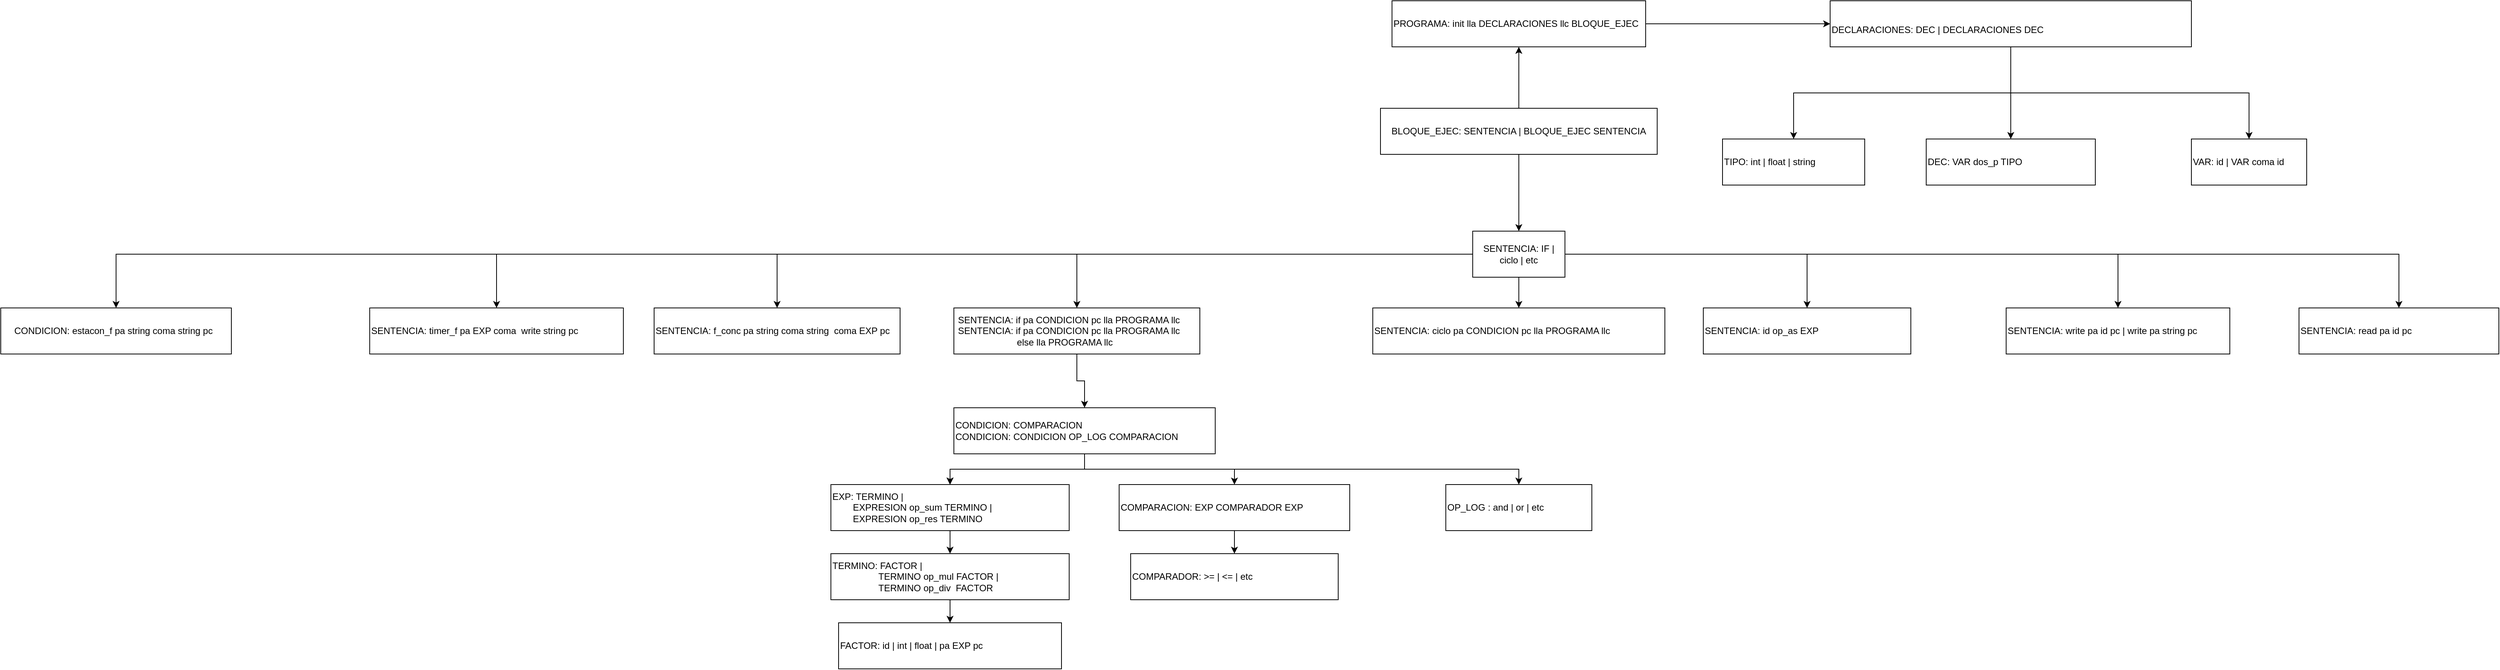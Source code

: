 <mxfile version="21.7.4" type="device">
  <diagram name="Page-1" id="NvYsgmHuKh8rIyeqC3Zi">
    <mxGraphModel dx="3798" dy="1180" grid="1" gridSize="10" guides="1" tooltips="1" connect="1" arrows="1" fold="1" page="1" pageScale="1" pageWidth="850" pageHeight="1100" math="0" shadow="0">
      <root>
        <mxCell id="0" />
        <mxCell id="1" parent="0" />
        <mxCell id="RY-IQyuG8uCWhhPZZtuC-4" value="" style="edgeStyle=orthogonalEdgeStyle;rounded=0;orthogonalLoop=1;jettySize=auto;html=1;exitX=0.5;exitY=1;exitDx=0;exitDy=0;" edge="1" parent="1" source="RY-IQyuG8uCWhhPZZtuC-1" target="RY-IQyuG8uCWhhPZZtuC-3">
          <mxGeometry relative="1" as="geometry" />
        </mxCell>
        <mxCell id="RY-IQyuG8uCWhhPZZtuC-49" value="" style="edgeStyle=orthogonalEdgeStyle;rounded=0;orthogonalLoop=1;jettySize=auto;html=1;" edge="1" parent="1" source="RY-IQyuG8uCWhhPZZtuC-1" target="RY-IQyuG8uCWhhPZZtuC-48">
          <mxGeometry relative="1" as="geometry" />
        </mxCell>
        <mxCell id="RY-IQyuG8uCWhhPZZtuC-1" value="BLOQUE_EJEC: SENTENCIA | BLOQUE_EJEC SENTENCIA" style="rounded=0;whiteSpace=wrap;html=1;" vertex="1" parent="1">
          <mxGeometry x="585" y="270" width="360" height="60" as="geometry" />
        </mxCell>
        <mxCell id="RY-IQyuG8uCWhhPZZtuC-6" value="" style="edgeStyle=orthogonalEdgeStyle;rounded=0;orthogonalLoop=1;jettySize=auto;html=1;entryX=0.5;entryY=0;entryDx=0;entryDy=0;" edge="1" parent="1" source="RY-IQyuG8uCWhhPZZtuC-3" target="RY-IQyuG8uCWhhPZZtuC-7">
          <mxGeometry relative="1" as="geometry">
            <mxPoint x="240.0" y="610" as="targetPoint" />
          </mxGeometry>
        </mxCell>
        <mxCell id="RY-IQyuG8uCWhhPZZtuC-34" style="edgeStyle=orthogonalEdgeStyle;rounded=0;orthogonalLoop=1;jettySize=auto;html=1;entryX=0.5;entryY=0;entryDx=0;entryDy=0;" edge="1" parent="1" source="RY-IQyuG8uCWhhPZZtuC-3" target="RY-IQyuG8uCWhhPZZtuC-30">
          <mxGeometry relative="1" as="geometry" />
        </mxCell>
        <mxCell id="RY-IQyuG8uCWhhPZZtuC-41" value="" style="edgeStyle=orthogonalEdgeStyle;rounded=0;orthogonalLoop=1;jettySize=auto;html=1;" edge="1" parent="1" source="RY-IQyuG8uCWhhPZZtuC-3" target="RY-IQyuG8uCWhhPZZtuC-40">
          <mxGeometry relative="1" as="geometry" />
        </mxCell>
        <mxCell id="RY-IQyuG8uCWhhPZZtuC-43" value="" style="edgeStyle=orthogonalEdgeStyle;rounded=0;orthogonalLoop=1;jettySize=auto;html=1;" edge="1" parent="1" source="RY-IQyuG8uCWhhPZZtuC-3" target="RY-IQyuG8uCWhhPZZtuC-42">
          <mxGeometry relative="1" as="geometry" />
        </mxCell>
        <mxCell id="RY-IQyuG8uCWhhPZZtuC-45" value="" style="edgeStyle=orthogonalEdgeStyle;rounded=0;orthogonalLoop=1;jettySize=auto;html=1;" edge="1" parent="1" source="RY-IQyuG8uCWhhPZZtuC-3" target="RY-IQyuG8uCWhhPZZtuC-44">
          <mxGeometry relative="1" as="geometry" />
        </mxCell>
        <mxCell id="RY-IQyuG8uCWhhPZZtuC-52" value="" style="edgeStyle=orthogonalEdgeStyle;rounded=0;orthogonalLoop=1;jettySize=auto;html=1;" edge="1" parent="1" source="RY-IQyuG8uCWhhPZZtuC-3" target="RY-IQyuG8uCWhhPZZtuC-51">
          <mxGeometry relative="1" as="geometry" />
        </mxCell>
        <mxCell id="RY-IQyuG8uCWhhPZZtuC-54" value="" style="edgeStyle=orthogonalEdgeStyle;rounded=0;orthogonalLoop=1;jettySize=auto;html=1;" edge="1" parent="1" source="RY-IQyuG8uCWhhPZZtuC-3" target="RY-IQyuG8uCWhhPZZtuC-53">
          <mxGeometry relative="1" as="geometry" />
        </mxCell>
        <mxCell id="RY-IQyuG8uCWhhPZZtuC-56" value="" style="edgeStyle=orthogonalEdgeStyle;rounded=0;orthogonalLoop=1;jettySize=auto;html=1;" edge="1" parent="1" source="RY-IQyuG8uCWhhPZZtuC-3" target="RY-IQyuG8uCWhhPZZtuC-55">
          <mxGeometry relative="1" as="geometry" />
        </mxCell>
        <mxCell id="RY-IQyuG8uCWhhPZZtuC-3" value="SENTENCIA: IF | ciclo | etc" style="rounded=0;whiteSpace=wrap;html=1;" vertex="1" parent="1">
          <mxGeometry x="705" y="430" width="120" height="60" as="geometry" />
        </mxCell>
        <mxCell id="RY-IQyuG8uCWhhPZZtuC-11" value="" style="edgeStyle=orthogonalEdgeStyle;rounded=0;orthogonalLoop=1;jettySize=auto;html=1;" edge="1" parent="1" source="RY-IQyuG8uCWhhPZZtuC-7" target="RY-IQyuG8uCWhhPZZtuC-10">
          <mxGeometry relative="1" as="geometry" />
        </mxCell>
        <mxCell id="RY-IQyuG8uCWhhPZZtuC-7" value="&amp;nbsp;SENTENCIA: if pa CONDICION pc lla PROGRAMA llc&amp;nbsp;&lt;br&gt;&amp;nbsp;SENTENCIA: if pa CONDICION pc lla PROGRAMA llc&lt;br&gt;&lt;span style=&quot;white-space: pre;&quot;&gt;&#x9;&lt;/span&gt;&lt;span style=&quot;white-space: pre;&quot;&gt;&#x9;&lt;/span&gt;&lt;span style=&quot;white-space: pre;&quot;&gt;&#x9;&lt;/span&gt;else lla PROGRAMA llc" style="rounded=0;whiteSpace=wrap;html=1;align=left;" vertex="1" parent="1">
          <mxGeometry x="30" y="530" width="320" height="60" as="geometry" />
        </mxCell>
        <mxCell id="RY-IQyuG8uCWhhPZZtuC-13" value="" style="edgeStyle=orthogonalEdgeStyle;rounded=0;orthogonalLoop=1;jettySize=auto;html=1;" edge="1" parent="1" source="RY-IQyuG8uCWhhPZZtuC-10" target="RY-IQyuG8uCWhhPZZtuC-12">
          <mxGeometry relative="1" as="geometry">
            <Array as="points">
              <mxPoint x="200" y="740" />
              <mxPoint x="765" y="740" />
            </Array>
          </mxGeometry>
        </mxCell>
        <mxCell id="RY-IQyuG8uCWhhPZZtuC-18" style="edgeStyle=orthogonalEdgeStyle;rounded=0;orthogonalLoop=1;jettySize=auto;html=1;entryX=0.5;entryY=0;entryDx=0;entryDy=0;" edge="1" parent="1" source="RY-IQyuG8uCWhhPZZtuC-10" target="RY-IQyuG8uCWhhPZZtuC-17">
          <mxGeometry relative="1" as="geometry" />
        </mxCell>
        <mxCell id="RY-IQyuG8uCWhhPZZtuC-24" value="" style="edgeStyle=orthogonalEdgeStyle;rounded=0;orthogonalLoop=1;jettySize=auto;html=1;" edge="1" parent="1" source="RY-IQyuG8uCWhhPZZtuC-10" target="RY-IQyuG8uCWhhPZZtuC-17">
          <mxGeometry relative="1" as="geometry" />
        </mxCell>
        <mxCell id="RY-IQyuG8uCWhhPZZtuC-29" style="edgeStyle=orthogonalEdgeStyle;rounded=0;orthogonalLoop=1;jettySize=auto;html=1;entryX=0.5;entryY=0;entryDx=0;entryDy=0;" edge="1" parent="1" source="RY-IQyuG8uCWhhPZZtuC-10" target="RY-IQyuG8uCWhhPZZtuC-25">
          <mxGeometry relative="1" as="geometry" />
        </mxCell>
        <mxCell id="RY-IQyuG8uCWhhPZZtuC-10" value="CONDICION: COMPARACION&lt;br&gt;CONDICION: CONDICION OP_LOG COMPARACION&lt;br&gt;" style="rounded=0;whiteSpace=wrap;html=1;align=left;" vertex="1" parent="1">
          <mxGeometry x="30" y="660" width="340" height="60" as="geometry" />
        </mxCell>
        <mxCell id="RY-IQyuG8uCWhhPZZtuC-12" value="OP_LOG&amp;nbsp;: and | or | etc" style="rounded=0;whiteSpace=wrap;html=1;align=left;" vertex="1" parent="1">
          <mxGeometry x="670" y="760" width="190" height="60" as="geometry" />
        </mxCell>
        <mxCell id="RY-IQyuG8uCWhhPZZtuC-20" value="" style="edgeStyle=orthogonalEdgeStyle;rounded=0;orthogonalLoop=1;jettySize=auto;html=1;" edge="1" parent="1" source="RY-IQyuG8uCWhhPZZtuC-17" target="RY-IQyuG8uCWhhPZZtuC-19">
          <mxGeometry relative="1" as="geometry" />
        </mxCell>
        <mxCell id="RY-IQyuG8uCWhhPZZtuC-17" value="EXP: TERMINO |&lt;br&gt;&lt;span style=&quot;white-space: pre;&quot;&gt;&#x9;&lt;/span&gt;EXPRESION op_sum TERMINO |&lt;br&gt;&lt;span style=&quot;white-space: pre;&quot;&gt;&#x9;&lt;/span&gt;EXPRESION op_res TERMINO" style="rounded=0;whiteSpace=wrap;html=1;align=left;" vertex="1" parent="1">
          <mxGeometry x="-130" y="760" width="310" height="60" as="geometry" />
        </mxCell>
        <mxCell id="RY-IQyuG8uCWhhPZZtuC-22" value="" style="edgeStyle=orthogonalEdgeStyle;rounded=0;orthogonalLoop=1;jettySize=auto;html=1;" edge="1" parent="1" source="RY-IQyuG8uCWhhPZZtuC-19" target="RY-IQyuG8uCWhhPZZtuC-21">
          <mxGeometry relative="1" as="geometry" />
        </mxCell>
        <mxCell id="RY-IQyuG8uCWhhPZZtuC-19" value="TERMINO: FACTOR |&lt;br&gt;&lt;span style=&quot;white-space: pre;&quot;&gt;&#x9;&lt;/span&gt;&lt;span style=&quot;white-space: pre;&quot;&gt;&#x9;&lt;/span&gt;&amp;nbsp; TERMINO op_mul FACTOR |&lt;br&gt;&lt;span style=&quot;white-space: pre;&quot;&gt;&#x9;&lt;/span&gt;&lt;span style=&quot;white-space: pre;&quot;&gt;&#x9;&lt;/span&gt;&amp;nbsp; TERMINO op_div&amp;nbsp; FACTOR" style="whiteSpace=wrap;html=1;align=left;rounded=0;" vertex="1" parent="1">
          <mxGeometry x="-130" y="850" width="310" height="60" as="geometry" />
        </mxCell>
        <mxCell id="RY-IQyuG8uCWhhPZZtuC-21" value="FACTOR: id | int | float | pa EXP pc" style="whiteSpace=wrap;html=1;align=left;rounded=0;" vertex="1" parent="1">
          <mxGeometry x="-120" y="940" width="290" height="60" as="geometry" />
        </mxCell>
        <mxCell id="RY-IQyuG8uCWhhPZZtuC-28" value="" style="edgeStyle=orthogonalEdgeStyle;rounded=0;orthogonalLoop=1;jettySize=auto;html=1;" edge="1" parent="1" source="RY-IQyuG8uCWhhPZZtuC-25" target="RY-IQyuG8uCWhhPZZtuC-27">
          <mxGeometry relative="1" as="geometry" />
        </mxCell>
        <mxCell id="RY-IQyuG8uCWhhPZZtuC-25" value="&lt;div style=&quot;&quot;&gt;&lt;span style=&quot;background-color: initial;&quot;&gt;COMPARACION: EXP COMPARADOR EXP&lt;/span&gt;&lt;/div&gt;" style="rounded=0;whiteSpace=wrap;html=1;align=left;" vertex="1" parent="1">
          <mxGeometry x="245" y="760" width="300" height="60" as="geometry" />
        </mxCell>
        <mxCell id="RY-IQyuG8uCWhhPZZtuC-27" value="COMPARADOR: &amp;gt;= | &amp;lt;= | etc" style="whiteSpace=wrap;html=1;rounded=0;align=left;" vertex="1" parent="1">
          <mxGeometry x="260" y="850" width="270" height="60" as="geometry" />
        </mxCell>
        <mxCell id="RY-IQyuG8uCWhhPZZtuC-30" value="SENTENCIA: ciclo pa CONDICION pc lla PROGRAMA llc" style="whiteSpace=wrap;html=1;rounded=0;align=left;" vertex="1" parent="1">
          <mxGeometry x="575" y="530" width="380" height="60" as="geometry" />
        </mxCell>
        <mxCell id="RY-IQyuG8uCWhhPZZtuC-40" value="SENTENCIA: id op_as EXP" style="whiteSpace=wrap;html=1;rounded=0;align=left;" vertex="1" parent="1">
          <mxGeometry x="1005" y="530" width="270" height="60" as="geometry" />
        </mxCell>
        <mxCell id="RY-IQyuG8uCWhhPZZtuC-42" value="SENTENCIA: write pa id pc | write pa string pc" style="whiteSpace=wrap;html=1;rounded=0;align=left;" vertex="1" parent="1">
          <mxGeometry x="1399" y="530" width="291" height="60" as="geometry" />
        </mxCell>
        <mxCell id="RY-IQyuG8uCWhhPZZtuC-44" value="SENTENCIA: read pa id pc" style="whiteSpace=wrap;html=1;rounded=0;align=left;" vertex="1" parent="1">
          <mxGeometry x="1780" y="530" width="260" height="60" as="geometry" />
        </mxCell>
        <mxCell id="RY-IQyuG8uCWhhPZZtuC-58" value="" style="edgeStyle=orthogonalEdgeStyle;rounded=0;orthogonalLoop=1;jettySize=auto;html=1;" edge="1" parent="1" source="RY-IQyuG8uCWhhPZZtuC-48" target="RY-IQyuG8uCWhhPZZtuC-57">
          <mxGeometry relative="1" as="geometry" />
        </mxCell>
        <mxCell id="RY-IQyuG8uCWhhPZZtuC-48" value="PROGRAMA: init lla DECLARACIONES llc BLOQUE_EJEC" style="whiteSpace=wrap;html=1;rounded=0;align=left;" vertex="1" parent="1">
          <mxGeometry x="600" y="130" width="330" height="60" as="geometry" />
        </mxCell>
        <mxCell id="RY-IQyuG8uCWhhPZZtuC-51" value="SENTENCIA: f_conc pa string coma string&amp;nbsp; coma EXP pc" style="whiteSpace=wrap;html=1;rounded=0;align=left;" vertex="1" parent="1">
          <mxGeometry x="-360" y="530" width="320" height="60" as="geometry" />
        </mxCell>
        <mxCell id="RY-IQyuG8uCWhhPZZtuC-53" value="SENTENCIA: timer_f pa EXP coma&amp;nbsp; write string pc" style="whiteSpace=wrap;html=1;rounded=0;align=left;" vertex="1" parent="1">
          <mxGeometry x="-730" y="530" width="330" height="60" as="geometry" />
        </mxCell>
        <mxCell id="RY-IQyuG8uCWhhPZZtuC-55" value="CONDICION: estacon_f pa string coma string pc&amp;nbsp;&amp;nbsp;" style="whiteSpace=wrap;html=1;rounded=0;" vertex="1" parent="1">
          <mxGeometry x="-1210" y="530" width="300" height="60" as="geometry" />
        </mxCell>
        <mxCell id="RY-IQyuG8uCWhhPZZtuC-60" value="" style="edgeStyle=orthogonalEdgeStyle;rounded=0;orthogonalLoop=1;jettySize=auto;html=1;" edge="1" parent="1" source="RY-IQyuG8uCWhhPZZtuC-57" target="RY-IQyuG8uCWhhPZZtuC-59">
          <mxGeometry relative="1" as="geometry" />
        </mxCell>
        <mxCell id="RY-IQyuG8uCWhhPZZtuC-62" value="" style="edgeStyle=orthogonalEdgeStyle;rounded=0;orthogonalLoop=1;jettySize=auto;html=1;" edge="1" parent="1" source="RY-IQyuG8uCWhhPZZtuC-57" target="RY-IQyuG8uCWhhPZZtuC-61">
          <mxGeometry relative="1" as="geometry" />
        </mxCell>
        <mxCell id="RY-IQyuG8uCWhhPZZtuC-64" value="" style="edgeStyle=orthogonalEdgeStyle;rounded=0;orthogonalLoop=1;jettySize=auto;html=1;" edge="1" parent="1" source="RY-IQyuG8uCWhhPZZtuC-57" target="RY-IQyuG8uCWhhPZZtuC-63">
          <mxGeometry relative="1" as="geometry" />
        </mxCell>
        <mxCell id="RY-IQyuG8uCWhhPZZtuC-57" value="&lt;br&gt;DECLARACIONES: DEC | DECLARACIONES DEC" style="whiteSpace=wrap;html=1;align=left;rounded=0;" vertex="1" parent="1">
          <mxGeometry x="1170" y="130" width="470" height="60" as="geometry" />
        </mxCell>
        <mxCell id="RY-IQyuG8uCWhhPZZtuC-59" value="TIPO: int | float | string" style="whiteSpace=wrap;html=1;align=left;rounded=0;" vertex="1" parent="1">
          <mxGeometry x="1030" y="310" width="185" height="60" as="geometry" />
        </mxCell>
        <mxCell id="RY-IQyuG8uCWhhPZZtuC-61" value="VAR: id | VAR coma id" style="whiteSpace=wrap;html=1;align=left;rounded=0;" vertex="1" parent="1">
          <mxGeometry x="1640" y="310" width="150" height="60" as="geometry" />
        </mxCell>
        <mxCell id="RY-IQyuG8uCWhhPZZtuC-63" value="DEC: VAR dos_p TIPO&amp;nbsp;" style="whiteSpace=wrap;html=1;align=left;rounded=0;" vertex="1" parent="1">
          <mxGeometry x="1295" y="310" width="220" height="60" as="geometry" />
        </mxCell>
      </root>
    </mxGraphModel>
  </diagram>
</mxfile>
